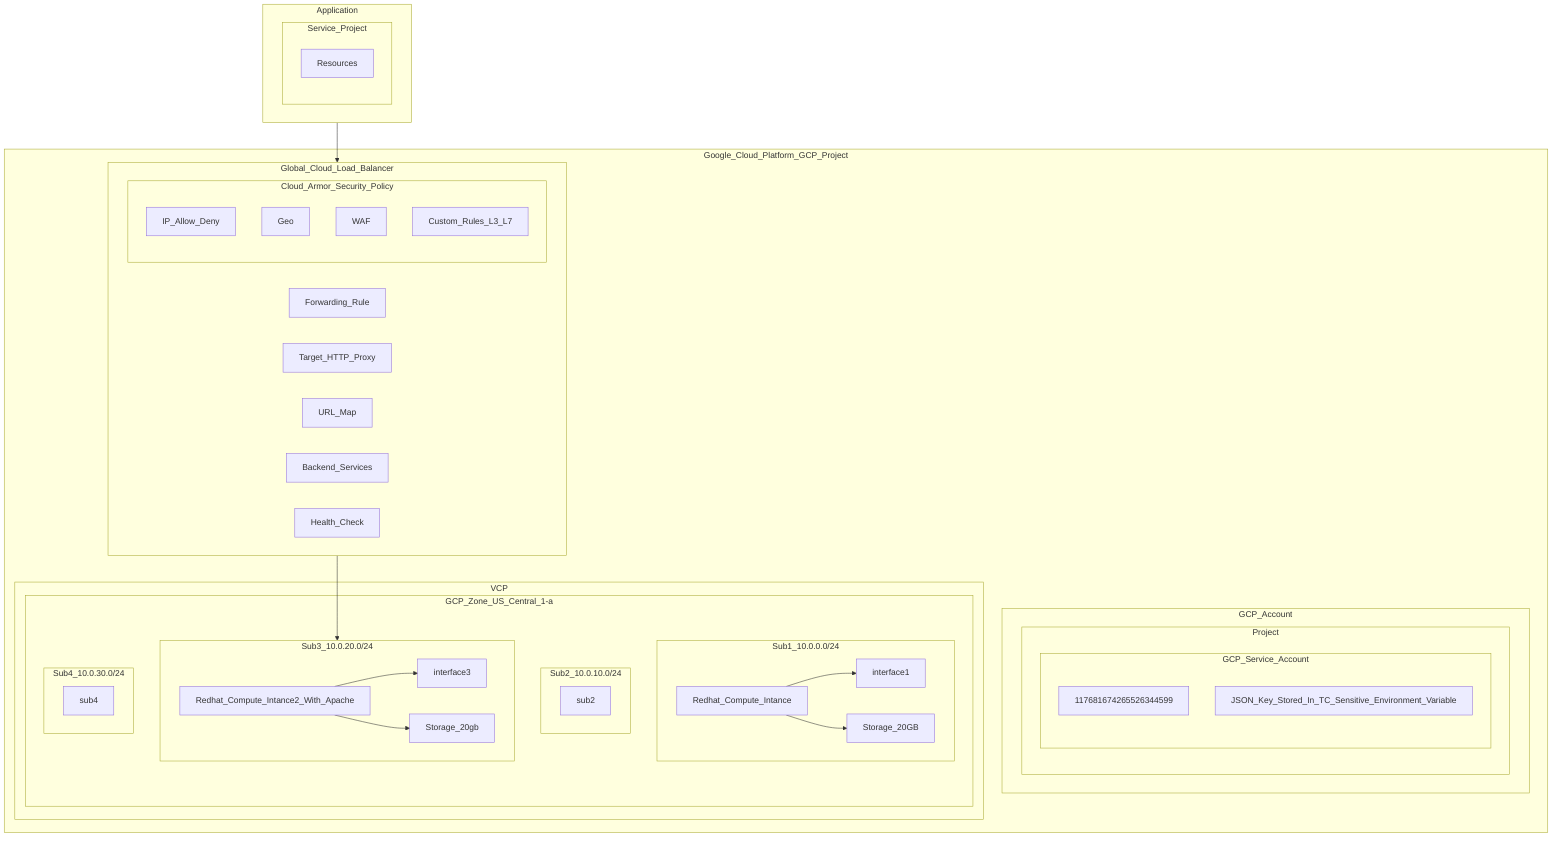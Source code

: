 flowchart TB

subgraph Application
    subgraph Service_Project
        Resources;
    end
end

subgraph Google_Cloud_Platform_GCP_Project
    subgraph Global_Cloud_Load_Balancer
        Forwarding_Rule;
        Target_HTTP_Proxy;
        URL_Map;
        Backend_Services;
        Health_Check;
            subgraph Cloud_Armor_Security_Policy
                IP_Allow_Deny;
                Geo;
                WAF;
                Custom_Rules_L3_L7;
            end
    end

subgraph GCP_Account
    subgraph Project
        subgraph GCP_Service_Account
            117681674265526344599;
            JSON_Key_Stored_In_TC_Sensitive_Environment_Variable;
        end
    end
end

subgraph VCP
    subgraph GCP_Zone_US_Central_1-a
        subgraph Sub1_10.0.0.0/24
            Redhat_Compute_Intance --> interface1;
            Redhat_Compute_Intance --> Storage_20GB;           
        end

        subgraph Sub2_10.0.10.0/24
            sub2;
        end

        subgraph Sub3_10.0.20.0/24
             Redhat_Compute_Intance2_With_Apache --> interface3;
             Redhat_Compute_Intance2_With_Apache --> Storage_20gb;
        end


        subgraph Sub4_10.0.30.0/24
            sub4;
        end

    end
end
end

Global_Cloud_Load_Balancer --> Sub3_10.0.20.0/24
Application --> Global_Cloud_Load_Balancer